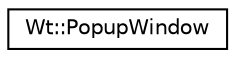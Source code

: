 digraph "Graphical Class Hierarchy"
{
 // LATEX_PDF_SIZE
  edge [fontname="Helvetica",fontsize="10",labelfontname="Helvetica",labelfontsize="10"];
  node [fontname="Helvetica",fontsize="10",shape=record];
  rankdir="LR";
  Node0 [label="Wt::PopupWindow",height=0.2,width=0.4,color="black", fillcolor="white", style="filled",URL="$classWt_1_1PopupWindow.html",tooltip="Internal class that provides a JavaScript popup window managing function."];
}
